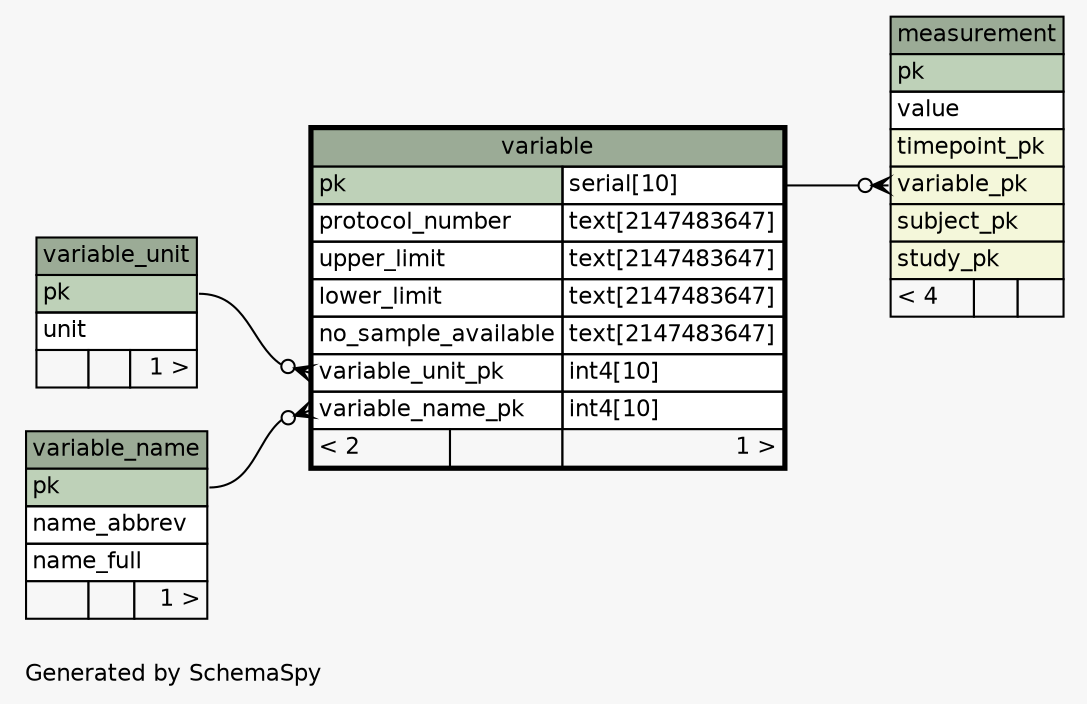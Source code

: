 // dot 2.38.0 on Mac OS X 10.11.5
// SchemaSpy rev 590
digraph "oneDegreeRelationshipsDiagram" {
  graph [
    rankdir="RL"
    bgcolor="#f7f7f7"
    label="\nGenerated by SchemaSpy"
    labeljust="l"
    nodesep="0.18"
    ranksep="0.46"
    fontname="Helvetica"
    fontsize="11"
  ];
  node [
    fontname="Helvetica"
    fontsize="11"
    shape="plaintext"
  ];
  edge [
    arrowsize="0.8"
  ];
  "measurement":"variable_pk":w -> "variable":"pk.type":e [arrowhead=none dir=back arrowtail=crowodot];
  "variable":"variable_name_pk":w -> "variable_name":"pk":e [arrowhead=none dir=back arrowtail=crowodot];
  "variable":"variable_unit_pk":w -> "variable_unit":"pk":e [arrowhead=none dir=back arrowtail=crowodot];
  "measurement" [
    label=<
    <TABLE BORDER="0" CELLBORDER="1" CELLSPACING="0" BGCOLOR="#ffffff">
      <TR><TD COLSPAN="3" BGCOLOR="#9bab96" ALIGN="CENTER">measurement</TD></TR>
      <TR><TD PORT="pk" COLSPAN="3" BGCOLOR="#bed1b8" ALIGN="LEFT">pk</TD></TR>
      <TR><TD PORT="value" COLSPAN="3" ALIGN="LEFT">value</TD></TR>
      <TR><TD PORT="timepoint_pk" COLSPAN="3" BGCOLOR="#f4f7da" ALIGN="LEFT">timepoint_pk</TD></TR>
      <TR><TD PORT="variable_pk" COLSPAN="3" BGCOLOR="#f4f7da" ALIGN="LEFT">variable_pk</TD></TR>
      <TR><TD PORT="subject_pk" COLSPAN="3" BGCOLOR="#f4f7da" ALIGN="LEFT">subject_pk</TD></TR>
      <TR><TD PORT="study_pk" COLSPAN="3" BGCOLOR="#f4f7da" ALIGN="LEFT">study_pk</TD></TR>
      <TR><TD ALIGN="LEFT" BGCOLOR="#f7f7f7">&lt; 4</TD><TD ALIGN="RIGHT" BGCOLOR="#f7f7f7">  </TD><TD ALIGN="RIGHT" BGCOLOR="#f7f7f7">  </TD></TR>
    </TABLE>>
    URL="measurement.html"
    tooltip="measurement"
  ];
  "variable" [
    label=<
    <TABLE BORDER="2" CELLBORDER="1" CELLSPACING="0" BGCOLOR="#ffffff">
      <TR><TD COLSPAN="3" BGCOLOR="#9bab96" ALIGN="CENTER">variable</TD></TR>
      <TR><TD PORT="pk" COLSPAN="2" BGCOLOR="#bed1b8" ALIGN="LEFT">pk</TD><TD PORT="pk.type" ALIGN="LEFT">serial[10]</TD></TR>
      <TR><TD PORT="protocol_number" COLSPAN="2" ALIGN="LEFT">protocol_number</TD><TD PORT="protocol_number.type" ALIGN="LEFT">text[2147483647]</TD></TR>
      <TR><TD PORT="upper_limit" COLSPAN="2" ALIGN="LEFT">upper_limit</TD><TD PORT="upper_limit.type" ALIGN="LEFT">text[2147483647]</TD></TR>
      <TR><TD PORT="lower_limit" COLSPAN="2" ALIGN="LEFT">lower_limit</TD><TD PORT="lower_limit.type" ALIGN="LEFT">text[2147483647]</TD></TR>
      <TR><TD PORT="no_sample_available" COLSPAN="2" ALIGN="LEFT">no_sample_available</TD><TD PORT="no_sample_available.type" ALIGN="LEFT">text[2147483647]</TD></TR>
      <TR><TD PORT="variable_unit_pk" COLSPAN="2" ALIGN="LEFT">variable_unit_pk</TD><TD PORT="variable_unit_pk.type" ALIGN="LEFT">int4[10]</TD></TR>
      <TR><TD PORT="variable_name_pk" COLSPAN="2" ALIGN="LEFT">variable_name_pk</TD><TD PORT="variable_name_pk.type" ALIGN="LEFT">int4[10]</TD></TR>
      <TR><TD ALIGN="LEFT" BGCOLOR="#f7f7f7">&lt; 2</TD><TD ALIGN="RIGHT" BGCOLOR="#f7f7f7">  </TD><TD ALIGN="RIGHT" BGCOLOR="#f7f7f7">1 &gt;</TD></TR>
    </TABLE>>
    URL="variable.html"
    tooltip="variable"
  ];
  "variable_name" [
    label=<
    <TABLE BORDER="0" CELLBORDER="1" CELLSPACING="0" BGCOLOR="#ffffff">
      <TR><TD COLSPAN="3" BGCOLOR="#9bab96" ALIGN="CENTER">variable_name</TD></TR>
      <TR><TD PORT="pk" COLSPAN="3" BGCOLOR="#bed1b8" ALIGN="LEFT">pk</TD></TR>
      <TR><TD PORT="name_abbrev" COLSPAN="3" ALIGN="LEFT">name_abbrev</TD></TR>
      <TR><TD PORT="name_full" COLSPAN="3" ALIGN="LEFT">name_full</TD></TR>
      <TR><TD ALIGN="LEFT" BGCOLOR="#f7f7f7">  </TD><TD ALIGN="RIGHT" BGCOLOR="#f7f7f7">  </TD><TD ALIGN="RIGHT" BGCOLOR="#f7f7f7">1 &gt;</TD></TR>
    </TABLE>>
    URL="variable_name.html"
    tooltip="variable_name"
  ];
  "variable_unit" [
    label=<
    <TABLE BORDER="0" CELLBORDER="1" CELLSPACING="0" BGCOLOR="#ffffff">
      <TR><TD COLSPAN="3" BGCOLOR="#9bab96" ALIGN="CENTER">variable_unit</TD></TR>
      <TR><TD PORT="pk" COLSPAN="3" BGCOLOR="#bed1b8" ALIGN="LEFT">pk</TD></TR>
      <TR><TD PORT="unit" COLSPAN="3" ALIGN="LEFT">unit</TD></TR>
      <TR><TD ALIGN="LEFT" BGCOLOR="#f7f7f7">  </TD><TD ALIGN="RIGHT" BGCOLOR="#f7f7f7">  </TD><TD ALIGN="RIGHT" BGCOLOR="#f7f7f7">1 &gt;</TD></TR>
    </TABLE>>
    URL="variable_unit.html"
    tooltip="variable_unit"
  ];
}
